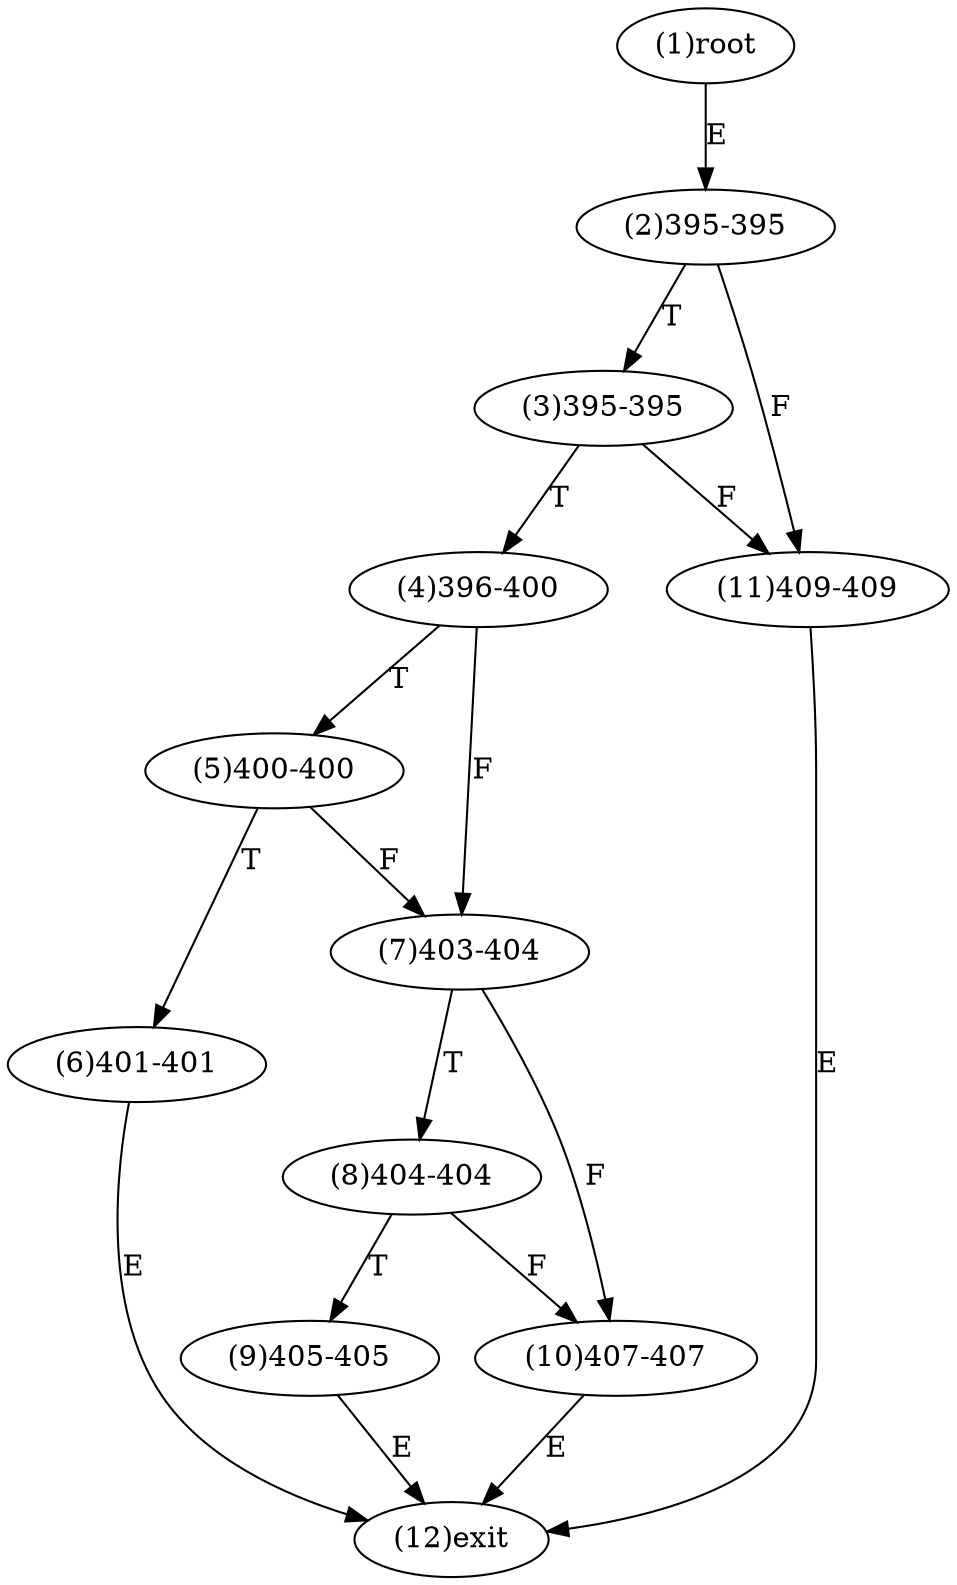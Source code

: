 digraph "" { 
1[ label="(1)root"];
2[ label="(2)395-395"];
3[ label="(3)395-395"];
4[ label="(4)396-400"];
5[ label="(5)400-400"];
6[ label="(6)401-401"];
7[ label="(7)403-404"];
8[ label="(8)404-404"];
9[ label="(9)405-405"];
10[ label="(10)407-407"];
11[ label="(11)409-409"];
12[ label="(12)exit"];
1->2[ label="E"];
2->11[ label="F"];
2->3[ label="T"];
3->11[ label="F"];
3->4[ label="T"];
4->7[ label="F"];
4->5[ label="T"];
5->7[ label="F"];
5->6[ label="T"];
6->12[ label="E"];
7->10[ label="F"];
7->8[ label="T"];
8->10[ label="F"];
8->9[ label="T"];
9->12[ label="E"];
10->12[ label="E"];
11->12[ label="E"];
}